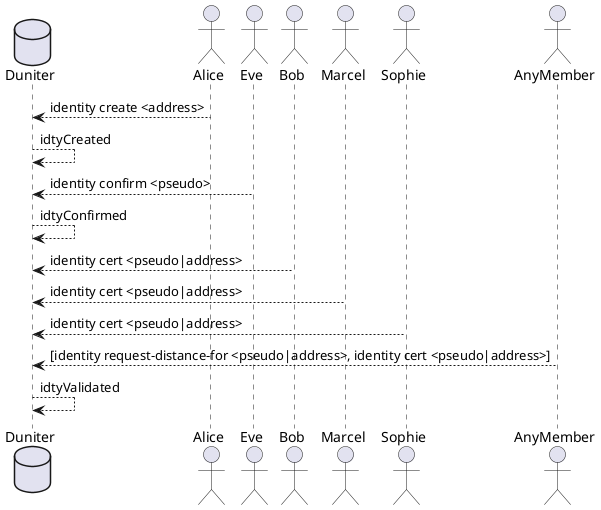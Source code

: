 @startuml
hide empty members
database Duniter
actor Alice


Alice --> Duniter: identity create <address>

Duniter --> Duniter: idtyCreated

actor Eve

Eve --> Duniter: identity confirm <pseudo>

Duniter --> Duniter: idtyConfirmed

actor Bob
Bob --> Duniter: identity cert <pseudo|address>

actor Marcel
Marcel --> Duniter: identity cert <pseudo|address>

actor Sophie
Sophie --> Duniter: identity cert <pseudo|address>

actor AnyMember
AnyMember --> Duniter: [identity request-distance-for <pseudo|address>, identity cert <pseudo|address>]

Duniter --> Duniter: idtyValidated

@enduml
